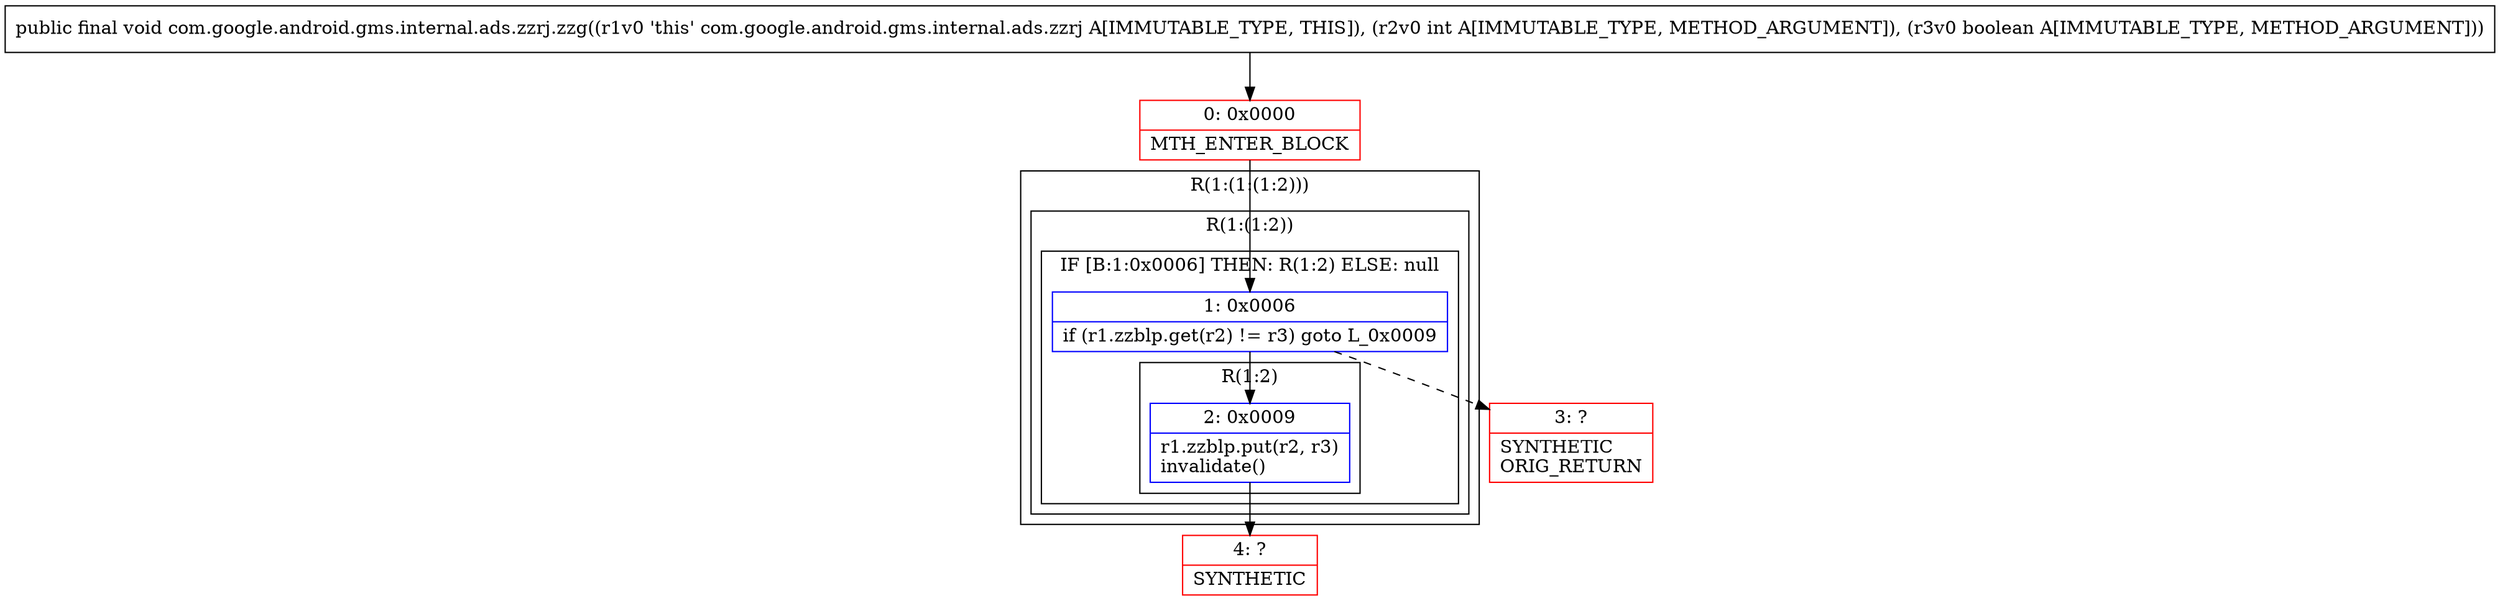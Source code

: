 digraph "CFG forcom.google.android.gms.internal.ads.zzrj.zzg(IZ)V" {
subgraph cluster_Region_1811805988 {
label = "R(1:(1:(1:2)))";
node [shape=record,color=blue];
subgraph cluster_Region_1349773044 {
label = "R(1:(1:2))";
node [shape=record,color=blue];
subgraph cluster_IfRegion_1594573050 {
label = "IF [B:1:0x0006] THEN: R(1:2) ELSE: null";
node [shape=record,color=blue];
Node_1 [shape=record,label="{1\:\ 0x0006|if (r1.zzblp.get(r2) != r3) goto L_0x0009\l}"];
subgraph cluster_Region_1743286266 {
label = "R(1:2)";
node [shape=record,color=blue];
Node_2 [shape=record,label="{2\:\ 0x0009|r1.zzblp.put(r2, r3)\linvalidate()\l}"];
}
}
}
}
Node_0 [shape=record,color=red,label="{0\:\ 0x0000|MTH_ENTER_BLOCK\l}"];
Node_3 [shape=record,color=red,label="{3\:\ ?|SYNTHETIC\lORIG_RETURN\l}"];
Node_4 [shape=record,color=red,label="{4\:\ ?|SYNTHETIC\l}"];
MethodNode[shape=record,label="{public final void com.google.android.gms.internal.ads.zzrj.zzg((r1v0 'this' com.google.android.gms.internal.ads.zzrj A[IMMUTABLE_TYPE, THIS]), (r2v0 int A[IMMUTABLE_TYPE, METHOD_ARGUMENT]), (r3v0 boolean A[IMMUTABLE_TYPE, METHOD_ARGUMENT])) }"];
MethodNode -> Node_0;
Node_1 -> Node_2;
Node_1 -> Node_3[style=dashed];
Node_2 -> Node_4;
Node_0 -> Node_1;
}


